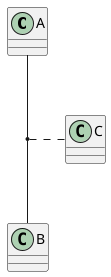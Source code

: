 {
  "sha1": "rpwynpywy5wohl0vri35yd7fbz081el",
  "insertion": {
    "when": "2024-06-04T17:28:44.128Z",
    "user": "plantuml@gmail.com"
  }
}
@startuml
class A
class B
(A,B) . C
@enduml
